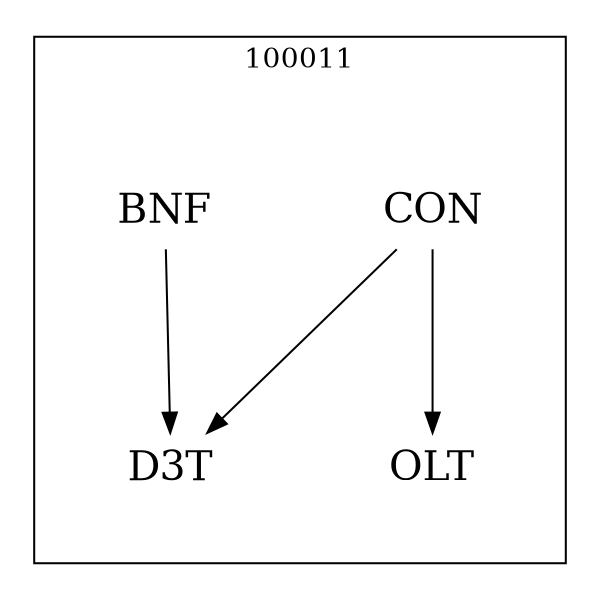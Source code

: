 strict digraph DAGS {
	size = "4,4!" ; ratio ="fill"; subgraph cluster_0{
			labeldoc = "t";
			label = "100011";node	[label= CON, shape = plaintext, fontsize=20] CON;node	[label= BNF, shape = plaintext, fontsize=20] BNF;node	[label= D3T, shape = plaintext, fontsize=20] D3T;node	[label= OLT, shape = plaintext, fontsize=20] OLT;
CON->D3T;
CON->OLT;
BNF->D3T;
	}}